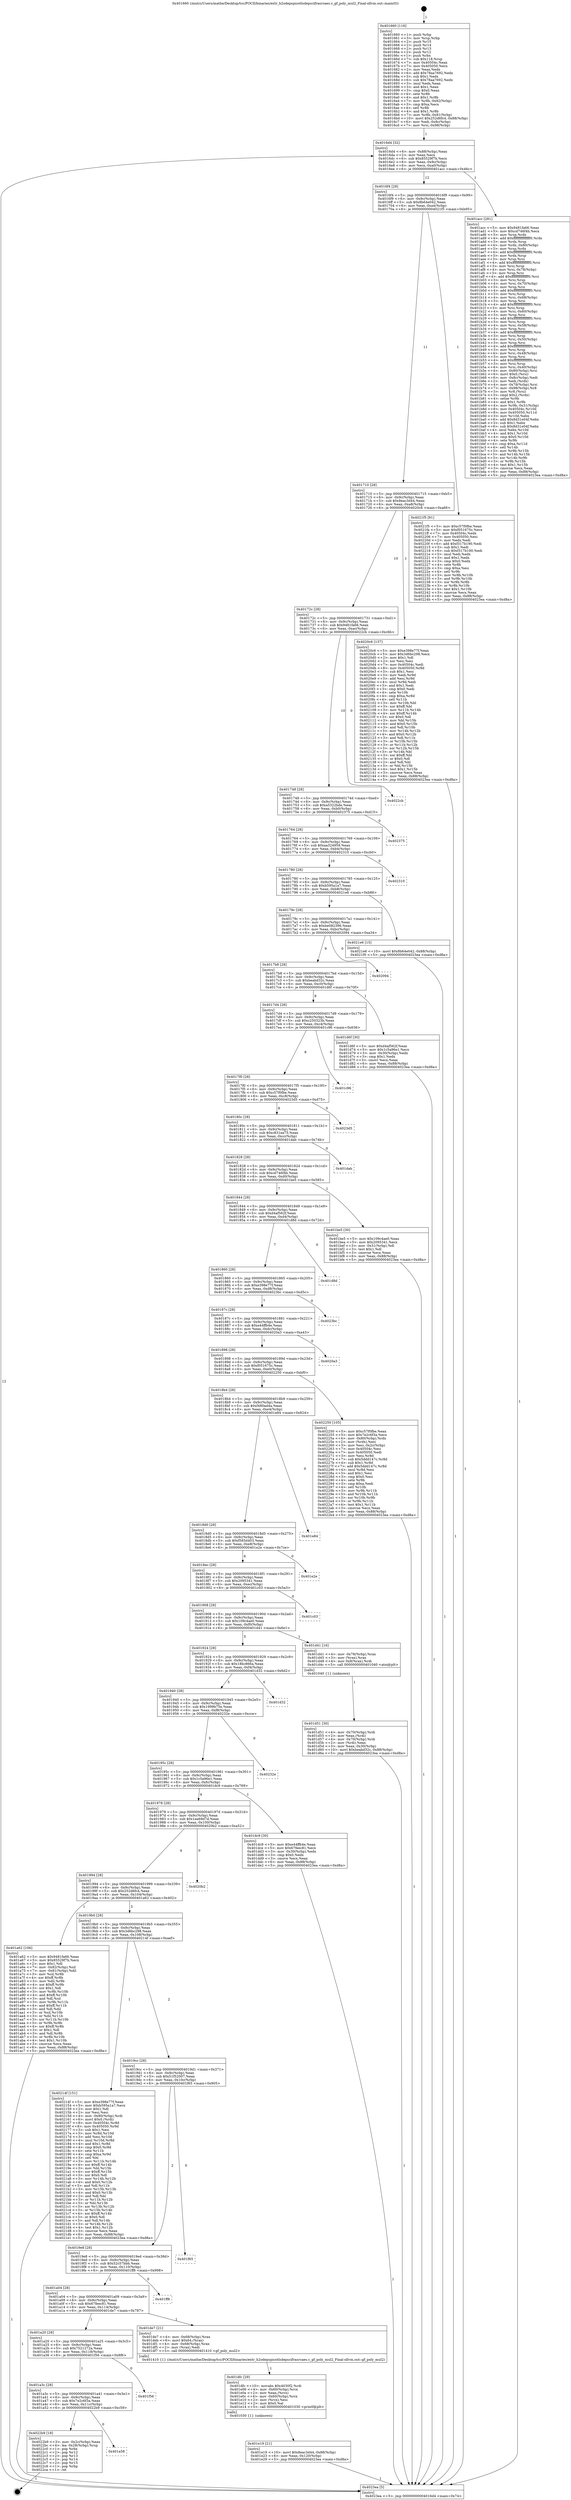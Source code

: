 digraph "0x401660" {
  label = "0x401660 (/mnt/c/Users/mathe/Desktop/tcc/POCII/binaries/extr_h2odepspicotlsdepscifrasrcaes.c_gf_poly_mul2_Final-ollvm.out::main(0))"
  labelloc = "t"
  node[shape=record]

  Entry [label="",width=0.3,height=0.3,shape=circle,fillcolor=black,style=filled]
  "0x4016d4" [label="{
     0x4016d4 [32]\l
     | [instrs]\l
     &nbsp;&nbsp;0x4016d4 \<+6\>: mov -0x88(%rbp),%eax\l
     &nbsp;&nbsp;0x4016da \<+2\>: mov %eax,%ecx\l
     &nbsp;&nbsp;0x4016dc \<+6\>: sub $0x85529f7b,%ecx\l
     &nbsp;&nbsp;0x4016e2 \<+6\>: mov %eax,-0x9c(%rbp)\l
     &nbsp;&nbsp;0x4016e8 \<+6\>: mov %ecx,-0xa0(%rbp)\l
     &nbsp;&nbsp;0x4016ee \<+6\>: je 0000000000401acc \<main+0x46c\>\l
  }"]
  "0x401acc" [label="{
     0x401acc [281]\l
     | [instrs]\l
     &nbsp;&nbsp;0x401acc \<+5\>: mov $0x9481fa66,%eax\l
     &nbsp;&nbsp;0x401ad1 \<+5\>: mov $0xcd746f4b,%ecx\l
     &nbsp;&nbsp;0x401ad6 \<+3\>: mov %rsp,%rdx\l
     &nbsp;&nbsp;0x401ad9 \<+4\>: add $0xfffffffffffffff0,%rdx\l
     &nbsp;&nbsp;0x401add \<+3\>: mov %rdx,%rsp\l
     &nbsp;&nbsp;0x401ae0 \<+4\>: mov %rdx,-0x80(%rbp)\l
     &nbsp;&nbsp;0x401ae4 \<+3\>: mov %rsp,%rdx\l
     &nbsp;&nbsp;0x401ae7 \<+4\>: add $0xfffffffffffffff0,%rdx\l
     &nbsp;&nbsp;0x401aeb \<+3\>: mov %rdx,%rsp\l
     &nbsp;&nbsp;0x401aee \<+3\>: mov %rsp,%rsi\l
     &nbsp;&nbsp;0x401af1 \<+4\>: add $0xfffffffffffffff0,%rsi\l
     &nbsp;&nbsp;0x401af5 \<+3\>: mov %rsi,%rsp\l
     &nbsp;&nbsp;0x401af8 \<+4\>: mov %rsi,-0x78(%rbp)\l
     &nbsp;&nbsp;0x401afc \<+3\>: mov %rsp,%rsi\l
     &nbsp;&nbsp;0x401aff \<+4\>: add $0xfffffffffffffff0,%rsi\l
     &nbsp;&nbsp;0x401b03 \<+3\>: mov %rsi,%rsp\l
     &nbsp;&nbsp;0x401b06 \<+4\>: mov %rsi,-0x70(%rbp)\l
     &nbsp;&nbsp;0x401b0a \<+3\>: mov %rsp,%rsi\l
     &nbsp;&nbsp;0x401b0d \<+4\>: add $0xfffffffffffffff0,%rsi\l
     &nbsp;&nbsp;0x401b11 \<+3\>: mov %rsi,%rsp\l
     &nbsp;&nbsp;0x401b14 \<+4\>: mov %rsi,-0x68(%rbp)\l
     &nbsp;&nbsp;0x401b18 \<+3\>: mov %rsp,%rsi\l
     &nbsp;&nbsp;0x401b1b \<+4\>: add $0xfffffffffffffff0,%rsi\l
     &nbsp;&nbsp;0x401b1f \<+3\>: mov %rsi,%rsp\l
     &nbsp;&nbsp;0x401b22 \<+4\>: mov %rsi,-0x60(%rbp)\l
     &nbsp;&nbsp;0x401b26 \<+3\>: mov %rsp,%rsi\l
     &nbsp;&nbsp;0x401b29 \<+4\>: add $0xfffffffffffffff0,%rsi\l
     &nbsp;&nbsp;0x401b2d \<+3\>: mov %rsi,%rsp\l
     &nbsp;&nbsp;0x401b30 \<+4\>: mov %rsi,-0x58(%rbp)\l
     &nbsp;&nbsp;0x401b34 \<+3\>: mov %rsp,%rsi\l
     &nbsp;&nbsp;0x401b37 \<+4\>: add $0xfffffffffffffff0,%rsi\l
     &nbsp;&nbsp;0x401b3b \<+3\>: mov %rsi,%rsp\l
     &nbsp;&nbsp;0x401b3e \<+4\>: mov %rsi,-0x50(%rbp)\l
     &nbsp;&nbsp;0x401b42 \<+3\>: mov %rsp,%rsi\l
     &nbsp;&nbsp;0x401b45 \<+4\>: add $0xfffffffffffffff0,%rsi\l
     &nbsp;&nbsp;0x401b49 \<+3\>: mov %rsi,%rsp\l
     &nbsp;&nbsp;0x401b4c \<+4\>: mov %rsi,-0x48(%rbp)\l
     &nbsp;&nbsp;0x401b50 \<+3\>: mov %rsp,%rsi\l
     &nbsp;&nbsp;0x401b53 \<+4\>: add $0xfffffffffffffff0,%rsi\l
     &nbsp;&nbsp;0x401b57 \<+3\>: mov %rsi,%rsp\l
     &nbsp;&nbsp;0x401b5a \<+4\>: mov %rsi,-0x40(%rbp)\l
     &nbsp;&nbsp;0x401b5e \<+4\>: mov -0x80(%rbp),%rsi\l
     &nbsp;&nbsp;0x401b62 \<+6\>: movl $0x0,(%rsi)\l
     &nbsp;&nbsp;0x401b68 \<+6\>: mov -0x8c(%rbp),%edi\l
     &nbsp;&nbsp;0x401b6e \<+2\>: mov %edi,(%rdx)\l
     &nbsp;&nbsp;0x401b70 \<+4\>: mov -0x78(%rbp),%rsi\l
     &nbsp;&nbsp;0x401b74 \<+7\>: mov -0x98(%rbp),%r8\l
     &nbsp;&nbsp;0x401b7b \<+3\>: mov %r8,(%rsi)\l
     &nbsp;&nbsp;0x401b7e \<+3\>: cmpl $0x2,(%rdx)\l
     &nbsp;&nbsp;0x401b81 \<+4\>: setne %r9b\l
     &nbsp;&nbsp;0x401b85 \<+4\>: and $0x1,%r9b\l
     &nbsp;&nbsp;0x401b89 \<+4\>: mov %r9b,-0x31(%rbp)\l
     &nbsp;&nbsp;0x401b8d \<+8\>: mov 0x40504c,%r10d\l
     &nbsp;&nbsp;0x401b95 \<+8\>: mov 0x405050,%r11d\l
     &nbsp;&nbsp;0x401b9d \<+3\>: mov %r10d,%ebx\l
     &nbsp;&nbsp;0x401ba0 \<+6\>: add $0x8d31e04f,%ebx\l
     &nbsp;&nbsp;0x401ba6 \<+3\>: sub $0x1,%ebx\l
     &nbsp;&nbsp;0x401ba9 \<+6\>: sub $0x8d31e04f,%ebx\l
     &nbsp;&nbsp;0x401baf \<+4\>: imul %ebx,%r10d\l
     &nbsp;&nbsp;0x401bb3 \<+4\>: and $0x1,%r10d\l
     &nbsp;&nbsp;0x401bb7 \<+4\>: cmp $0x0,%r10d\l
     &nbsp;&nbsp;0x401bbb \<+4\>: sete %r9b\l
     &nbsp;&nbsp;0x401bbf \<+4\>: cmp $0xa,%r11d\l
     &nbsp;&nbsp;0x401bc3 \<+4\>: setl %r14b\l
     &nbsp;&nbsp;0x401bc7 \<+3\>: mov %r9b,%r15b\l
     &nbsp;&nbsp;0x401bca \<+3\>: and %r14b,%r15b\l
     &nbsp;&nbsp;0x401bcd \<+3\>: xor %r14b,%r9b\l
     &nbsp;&nbsp;0x401bd0 \<+3\>: or %r9b,%r15b\l
     &nbsp;&nbsp;0x401bd3 \<+4\>: test $0x1,%r15b\l
     &nbsp;&nbsp;0x401bd7 \<+3\>: cmovne %ecx,%eax\l
     &nbsp;&nbsp;0x401bda \<+6\>: mov %eax,-0x88(%rbp)\l
     &nbsp;&nbsp;0x401be0 \<+5\>: jmp 00000000004023ea \<main+0xd8a\>\l
  }"]
  "0x4016f4" [label="{
     0x4016f4 [28]\l
     | [instrs]\l
     &nbsp;&nbsp;0x4016f4 \<+5\>: jmp 00000000004016f9 \<main+0x99\>\l
     &nbsp;&nbsp;0x4016f9 \<+6\>: mov -0x9c(%rbp),%eax\l
     &nbsp;&nbsp;0x4016ff \<+5\>: sub $0x8b64e042,%eax\l
     &nbsp;&nbsp;0x401704 \<+6\>: mov %eax,-0xa4(%rbp)\l
     &nbsp;&nbsp;0x40170a \<+6\>: je 00000000004021f5 \<main+0xb95\>\l
  }"]
  Exit [label="",width=0.3,height=0.3,shape=circle,fillcolor=black,style=filled,peripheries=2]
  "0x4021f5" [label="{
     0x4021f5 [91]\l
     | [instrs]\l
     &nbsp;&nbsp;0x4021f5 \<+5\>: mov $0xc57f0fbe,%eax\l
     &nbsp;&nbsp;0x4021fa \<+5\>: mov $0xf051675c,%ecx\l
     &nbsp;&nbsp;0x4021ff \<+7\>: mov 0x40504c,%edx\l
     &nbsp;&nbsp;0x402206 \<+7\>: mov 0x405050,%esi\l
     &nbsp;&nbsp;0x40220d \<+2\>: mov %edx,%edi\l
     &nbsp;&nbsp;0x40220f \<+6\>: add $0xf317b190,%edi\l
     &nbsp;&nbsp;0x402215 \<+3\>: sub $0x1,%edi\l
     &nbsp;&nbsp;0x402218 \<+6\>: sub $0xf317b190,%edi\l
     &nbsp;&nbsp;0x40221e \<+3\>: imul %edi,%edx\l
     &nbsp;&nbsp;0x402221 \<+3\>: and $0x1,%edx\l
     &nbsp;&nbsp;0x402224 \<+3\>: cmp $0x0,%edx\l
     &nbsp;&nbsp;0x402227 \<+4\>: sete %r8b\l
     &nbsp;&nbsp;0x40222b \<+3\>: cmp $0xa,%esi\l
     &nbsp;&nbsp;0x40222e \<+4\>: setl %r9b\l
     &nbsp;&nbsp;0x402232 \<+3\>: mov %r8b,%r10b\l
     &nbsp;&nbsp;0x402235 \<+3\>: and %r9b,%r10b\l
     &nbsp;&nbsp;0x402238 \<+3\>: xor %r9b,%r8b\l
     &nbsp;&nbsp;0x40223b \<+3\>: or %r8b,%r10b\l
     &nbsp;&nbsp;0x40223e \<+4\>: test $0x1,%r10b\l
     &nbsp;&nbsp;0x402242 \<+3\>: cmovne %ecx,%eax\l
     &nbsp;&nbsp;0x402245 \<+6\>: mov %eax,-0x88(%rbp)\l
     &nbsp;&nbsp;0x40224b \<+5\>: jmp 00000000004023ea \<main+0xd8a\>\l
  }"]
  "0x401710" [label="{
     0x401710 [28]\l
     | [instrs]\l
     &nbsp;&nbsp;0x401710 \<+5\>: jmp 0000000000401715 \<main+0xb5\>\l
     &nbsp;&nbsp;0x401715 \<+6\>: mov -0x9c(%rbp),%eax\l
     &nbsp;&nbsp;0x40171b \<+5\>: sub $0x8eac3d44,%eax\l
     &nbsp;&nbsp;0x401720 \<+6\>: mov %eax,-0xa8(%rbp)\l
     &nbsp;&nbsp;0x401726 \<+6\>: je 00000000004020c6 \<main+0xa66\>\l
  }"]
  "0x401a58" [label="{
     0x401a58\l
  }", style=dashed]
  "0x4020c6" [label="{
     0x4020c6 [137]\l
     | [instrs]\l
     &nbsp;&nbsp;0x4020c6 \<+5\>: mov $0xe398e77f,%eax\l
     &nbsp;&nbsp;0x4020cb \<+5\>: mov $0x3d6bc298,%ecx\l
     &nbsp;&nbsp;0x4020d0 \<+2\>: mov $0x1,%dl\l
     &nbsp;&nbsp;0x4020d2 \<+2\>: xor %esi,%esi\l
     &nbsp;&nbsp;0x4020d4 \<+7\>: mov 0x40504c,%edi\l
     &nbsp;&nbsp;0x4020db \<+8\>: mov 0x405050,%r8d\l
     &nbsp;&nbsp;0x4020e3 \<+3\>: sub $0x1,%esi\l
     &nbsp;&nbsp;0x4020e6 \<+3\>: mov %edi,%r9d\l
     &nbsp;&nbsp;0x4020e9 \<+3\>: add %esi,%r9d\l
     &nbsp;&nbsp;0x4020ec \<+4\>: imul %r9d,%edi\l
     &nbsp;&nbsp;0x4020f0 \<+3\>: and $0x1,%edi\l
     &nbsp;&nbsp;0x4020f3 \<+3\>: cmp $0x0,%edi\l
     &nbsp;&nbsp;0x4020f6 \<+4\>: sete %r10b\l
     &nbsp;&nbsp;0x4020fa \<+4\>: cmp $0xa,%r8d\l
     &nbsp;&nbsp;0x4020fe \<+4\>: setl %r11b\l
     &nbsp;&nbsp;0x402102 \<+3\>: mov %r10b,%bl\l
     &nbsp;&nbsp;0x402105 \<+3\>: xor $0xff,%bl\l
     &nbsp;&nbsp;0x402108 \<+3\>: mov %r11b,%r14b\l
     &nbsp;&nbsp;0x40210b \<+4\>: xor $0xff,%r14b\l
     &nbsp;&nbsp;0x40210f \<+3\>: xor $0x0,%dl\l
     &nbsp;&nbsp;0x402112 \<+3\>: mov %bl,%r15b\l
     &nbsp;&nbsp;0x402115 \<+4\>: and $0x0,%r15b\l
     &nbsp;&nbsp;0x402119 \<+3\>: and %dl,%r10b\l
     &nbsp;&nbsp;0x40211c \<+3\>: mov %r14b,%r12b\l
     &nbsp;&nbsp;0x40211f \<+4\>: and $0x0,%r12b\l
     &nbsp;&nbsp;0x402123 \<+3\>: and %dl,%r11b\l
     &nbsp;&nbsp;0x402126 \<+3\>: or %r10b,%r15b\l
     &nbsp;&nbsp;0x402129 \<+3\>: or %r11b,%r12b\l
     &nbsp;&nbsp;0x40212c \<+3\>: xor %r12b,%r15b\l
     &nbsp;&nbsp;0x40212f \<+3\>: or %r14b,%bl\l
     &nbsp;&nbsp;0x402132 \<+3\>: xor $0xff,%bl\l
     &nbsp;&nbsp;0x402135 \<+3\>: or $0x0,%dl\l
     &nbsp;&nbsp;0x402138 \<+2\>: and %dl,%bl\l
     &nbsp;&nbsp;0x40213a \<+3\>: or %bl,%r15b\l
     &nbsp;&nbsp;0x40213d \<+4\>: test $0x1,%r15b\l
     &nbsp;&nbsp;0x402141 \<+3\>: cmovne %ecx,%eax\l
     &nbsp;&nbsp;0x402144 \<+6\>: mov %eax,-0x88(%rbp)\l
     &nbsp;&nbsp;0x40214a \<+5\>: jmp 00000000004023ea \<main+0xd8a\>\l
  }"]
  "0x40172c" [label="{
     0x40172c [28]\l
     | [instrs]\l
     &nbsp;&nbsp;0x40172c \<+5\>: jmp 0000000000401731 \<main+0xd1\>\l
     &nbsp;&nbsp;0x401731 \<+6\>: mov -0x9c(%rbp),%eax\l
     &nbsp;&nbsp;0x401737 \<+5\>: sub $0x9481fa66,%eax\l
     &nbsp;&nbsp;0x40173c \<+6\>: mov %eax,-0xac(%rbp)\l
     &nbsp;&nbsp;0x401742 \<+6\>: je 00000000004022cb \<main+0xc6b\>\l
  }"]
  "0x4022b9" [label="{
     0x4022b9 [18]\l
     | [instrs]\l
     &nbsp;&nbsp;0x4022b9 \<+3\>: mov -0x2c(%rbp),%eax\l
     &nbsp;&nbsp;0x4022bc \<+4\>: lea -0x28(%rbp),%rsp\l
     &nbsp;&nbsp;0x4022c0 \<+1\>: pop %rbx\l
     &nbsp;&nbsp;0x4022c1 \<+2\>: pop %r12\l
     &nbsp;&nbsp;0x4022c3 \<+2\>: pop %r13\l
     &nbsp;&nbsp;0x4022c5 \<+2\>: pop %r14\l
     &nbsp;&nbsp;0x4022c7 \<+2\>: pop %r15\l
     &nbsp;&nbsp;0x4022c9 \<+1\>: pop %rbp\l
     &nbsp;&nbsp;0x4022ca \<+1\>: ret\l
  }"]
  "0x4022cb" [label="{
     0x4022cb\l
  }", style=dashed]
  "0x401748" [label="{
     0x401748 [28]\l
     | [instrs]\l
     &nbsp;&nbsp;0x401748 \<+5\>: jmp 000000000040174d \<main+0xed\>\l
     &nbsp;&nbsp;0x40174d \<+6\>: mov -0x9c(%rbp),%eax\l
     &nbsp;&nbsp;0x401753 \<+5\>: sub $0xa5322bde,%eax\l
     &nbsp;&nbsp;0x401758 \<+6\>: mov %eax,-0xb0(%rbp)\l
     &nbsp;&nbsp;0x40175e \<+6\>: je 0000000000402375 \<main+0xd15\>\l
  }"]
  "0x401a3c" [label="{
     0x401a3c [28]\l
     | [instrs]\l
     &nbsp;&nbsp;0x401a3c \<+5\>: jmp 0000000000401a41 \<main+0x3e1\>\l
     &nbsp;&nbsp;0x401a41 \<+6\>: mov -0x9c(%rbp),%eax\l
     &nbsp;&nbsp;0x401a47 \<+5\>: sub $0x7e2c6f3a,%eax\l
     &nbsp;&nbsp;0x401a4c \<+6\>: mov %eax,-0x11c(%rbp)\l
     &nbsp;&nbsp;0x401a52 \<+6\>: je 00000000004022b9 \<main+0xc59\>\l
  }"]
  "0x402375" [label="{
     0x402375\l
  }", style=dashed]
  "0x401764" [label="{
     0x401764 [28]\l
     | [instrs]\l
     &nbsp;&nbsp;0x401764 \<+5\>: jmp 0000000000401769 \<main+0x109\>\l
     &nbsp;&nbsp;0x401769 \<+6\>: mov -0x9c(%rbp),%eax\l
     &nbsp;&nbsp;0x40176f \<+5\>: sub $0xaa324959,%eax\l
     &nbsp;&nbsp;0x401774 \<+6\>: mov %eax,-0xb4(%rbp)\l
     &nbsp;&nbsp;0x40177a \<+6\>: je 0000000000402310 \<main+0xcb0\>\l
  }"]
  "0x401f56" [label="{
     0x401f56\l
  }", style=dashed]
  "0x402310" [label="{
     0x402310\l
  }", style=dashed]
  "0x401780" [label="{
     0x401780 [28]\l
     | [instrs]\l
     &nbsp;&nbsp;0x401780 \<+5\>: jmp 0000000000401785 \<main+0x125\>\l
     &nbsp;&nbsp;0x401785 \<+6\>: mov -0x9c(%rbp),%eax\l
     &nbsp;&nbsp;0x40178b \<+5\>: sub $0xb595a1a7,%eax\l
     &nbsp;&nbsp;0x401790 \<+6\>: mov %eax,-0xb8(%rbp)\l
     &nbsp;&nbsp;0x401796 \<+6\>: je 00000000004021e6 \<main+0xb86\>\l
  }"]
  "0x401e19" [label="{
     0x401e19 [21]\l
     | [instrs]\l
     &nbsp;&nbsp;0x401e19 \<+10\>: movl $0x8eac3d44,-0x88(%rbp)\l
     &nbsp;&nbsp;0x401e23 \<+6\>: mov %eax,-0x120(%rbp)\l
     &nbsp;&nbsp;0x401e29 \<+5\>: jmp 00000000004023ea \<main+0xd8a\>\l
  }"]
  "0x4021e6" [label="{
     0x4021e6 [15]\l
     | [instrs]\l
     &nbsp;&nbsp;0x4021e6 \<+10\>: movl $0x8b64e042,-0x88(%rbp)\l
     &nbsp;&nbsp;0x4021f0 \<+5\>: jmp 00000000004023ea \<main+0xd8a\>\l
  }"]
  "0x40179c" [label="{
     0x40179c [28]\l
     | [instrs]\l
     &nbsp;&nbsp;0x40179c \<+5\>: jmp 00000000004017a1 \<main+0x141\>\l
     &nbsp;&nbsp;0x4017a1 \<+6\>: mov -0x9c(%rbp),%eax\l
     &nbsp;&nbsp;0x4017a7 \<+5\>: sub $0xbe082396,%eax\l
     &nbsp;&nbsp;0x4017ac \<+6\>: mov %eax,-0xbc(%rbp)\l
     &nbsp;&nbsp;0x4017b2 \<+6\>: je 0000000000402094 \<main+0xa34\>\l
  }"]
  "0x401dfc" [label="{
     0x401dfc [29]\l
     | [instrs]\l
     &nbsp;&nbsp;0x401dfc \<+10\>: movabs $0x4030f2,%rdi\l
     &nbsp;&nbsp;0x401e06 \<+4\>: mov -0x60(%rbp),%rcx\l
     &nbsp;&nbsp;0x401e0a \<+2\>: mov %eax,(%rcx)\l
     &nbsp;&nbsp;0x401e0c \<+4\>: mov -0x60(%rbp),%rcx\l
     &nbsp;&nbsp;0x401e10 \<+2\>: mov (%rcx),%esi\l
     &nbsp;&nbsp;0x401e12 \<+2\>: mov $0x0,%al\l
     &nbsp;&nbsp;0x401e14 \<+5\>: call 0000000000401030 \<printf@plt\>\l
     | [calls]\l
     &nbsp;&nbsp;0x401030 \{1\} (unknown)\l
  }"]
  "0x402094" [label="{
     0x402094\l
  }", style=dashed]
  "0x4017b8" [label="{
     0x4017b8 [28]\l
     | [instrs]\l
     &nbsp;&nbsp;0x4017b8 \<+5\>: jmp 00000000004017bd \<main+0x15d\>\l
     &nbsp;&nbsp;0x4017bd \<+6\>: mov -0x9c(%rbp),%eax\l
     &nbsp;&nbsp;0x4017c3 \<+5\>: sub $0xbeabd32c,%eax\l
     &nbsp;&nbsp;0x4017c8 \<+6\>: mov %eax,-0xc0(%rbp)\l
     &nbsp;&nbsp;0x4017ce \<+6\>: je 0000000000401d6f \<main+0x70f\>\l
  }"]
  "0x401a20" [label="{
     0x401a20 [28]\l
     | [instrs]\l
     &nbsp;&nbsp;0x401a20 \<+5\>: jmp 0000000000401a25 \<main+0x3c5\>\l
     &nbsp;&nbsp;0x401a25 \<+6\>: mov -0x9c(%rbp),%eax\l
     &nbsp;&nbsp;0x401a2b \<+5\>: sub $0x7521272a,%eax\l
     &nbsp;&nbsp;0x401a30 \<+6\>: mov %eax,-0x118(%rbp)\l
     &nbsp;&nbsp;0x401a36 \<+6\>: je 0000000000401f56 \<main+0x8f6\>\l
  }"]
  "0x401d6f" [label="{
     0x401d6f [30]\l
     | [instrs]\l
     &nbsp;&nbsp;0x401d6f \<+5\>: mov $0xd4af562f,%eax\l
     &nbsp;&nbsp;0x401d74 \<+5\>: mov $0x1c5a96e1,%ecx\l
     &nbsp;&nbsp;0x401d79 \<+3\>: mov -0x30(%rbp),%edx\l
     &nbsp;&nbsp;0x401d7c \<+3\>: cmp $0x1,%edx\l
     &nbsp;&nbsp;0x401d7f \<+3\>: cmovl %ecx,%eax\l
     &nbsp;&nbsp;0x401d82 \<+6\>: mov %eax,-0x88(%rbp)\l
     &nbsp;&nbsp;0x401d88 \<+5\>: jmp 00000000004023ea \<main+0xd8a\>\l
  }"]
  "0x4017d4" [label="{
     0x4017d4 [28]\l
     | [instrs]\l
     &nbsp;&nbsp;0x4017d4 \<+5\>: jmp 00000000004017d9 \<main+0x179\>\l
     &nbsp;&nbsp;0x4017d9 \<+6\>: mov -0x9c(%rbp),%eax\l
     &nbsp;&nbsp;0x4017df \<+5\>: sub $0xc250323b,%eax\l
     &nbsp;&nbsp;0x4017e4 \<+6\>: mov %eax,-0xc4(%rbp)\l
     &nbsp;&nbsp;0x4017ea \<+6\>: je 0000000000401c96 \<main+0x636\>\l
  }"]
  "0x401de7" [label="{
     0x401de7 [21]\l
     | [instrs]\l
     &nbsp;&nbsp;0x401de7 \<+4\>: mov -0x68(%rbp),%rax\l
     &nbsp;&nbsp;0x401deb \<+6\>: movl $0x64,(%rax)\l
     &nbsp;&nbsp;0x401df1 \<+4\>: mov -0x68(%rbp),%rax\l
     &nbsp;&nbsp;0x401df5 \<+2\>: mov (%rax),%edi\l
     &nbsp;&nbsp;0x401df7 \<+5\>: call 0000000000401410 \<gf_poly_mul2\>\l
     | [calls]\l
     &nbsp;&nbsp;0x401410 \{1\} (/mnt/c/Users/mathe/Desktop/tcc/POCII/binaries/extr_h2odepspicotlsdepscifrasrcaes.c_gf_poly_mul2_Final-ollvm.out::gf_poly_mul2)\l
  }"]
  "0x401c96" [label="{
     0x401c96\l
  }", style=dashed]
  "0x4017f0" [label="{
     0x4017f0 [28]\l
     | [instrs]\l
     &nbsp;&nbsp;0x4017f0 \<+5\>: jmp 00000000004017f5 \<main+0x195\>\l
     &nbsp;&nbsp;0x4017f5 \<+6\>: mov -0x9c(%rbp),%eax\l
     &nbsp;&nbsp;0x4017fb \<+5\>: sub $0xc57f0fbe,%eax\l
     &nbsp;&nbsp;0x401800 \<+6\>: mov %eax,-0xc8(%rbp)\l
     &nbsp;&nbsp;0x401806 \<+6\>: je 00000000004023d5 \<main+0xd75\>\l
  }"]
  "0x401a04" [label="{
     0x401a04 [28]\l
     | [instrs]\l
     &nbsp;&nbsp;0x401a04 \<+5\>: jmp 0000000000401a09 \<main+0x3a9\>\l
     &nbsp;&nbsp;0x401a09 \<+6\>: mov -0x9c(%rbp),%eax\l
     &nbsp;&nbsp;0x401a0f \<+5\>: sub $0x67feec81,%eax\l
     &nbsp;&nbsp;0x401a14 \<+6\>: mov %eax,-0x114(%rbp)\l
     &nbsp;&nbsp;0x401a1a \<+6\>: je 0000000000401de7 \<main+0x787\>\l
  }"]
  "0x4023d5" [label="{
     0x4023d5\l
  }", style=dashed]
  "0x40180c" [label="{
     0x40180c [28]\l
     | [instrs]\l
     &nbsp;&nbsp;0x40180c \<+5\>: jmp 0000000000401811 \<main+0x1b1\>\l
     &nbsp;&nbsp;0x401811 \<+6\>: mov -0x9c(%rbp),%eax\l
     &nbsp;&nbsp;0x401817 \<+5\>: sub $0xc831ea75,%eax\l
     &nbsp;&nbsp;0x40181c \<+6\>: mov %eax,-0xcc(%rbp)\l
     &nbsp;&nbsp;0x401822 \<+6\>: je 0000000000401dab \<main+0x74b\>\l
  }"]
  "0x401ff8" [label="{
     0x401ff8\l
  }", style=dashed]
  "0x401dab" [label="{
     0x401dab\l
  }", style=dashed]
  "0x401828" [label="{
     0x401828 [28]\l
     | [instrs]\l
     &nbsp;&nbsp;0x401828 \<+5\>: jmp 000000000040182d \<main+0x1cd\>\l
     &nbsp;&nbsp;0x40182d \<+6\>: mov -0x9c(%rbp),%eax\l
     &nbsp;&nbsp;0x401833 \<+5\>: sub $0xcd746f4b,%eax\l
     &nbsp;&nbsp;0x401838 \<+6\>: mov %eax,-0xd0(%rbp)\l
     &nbsp;&nbsp;0x40183e \<+6\>: je 0000000000401be5 \<main+0x585\>\l
  }"]
  "0x4019e8" [label="{
     0x4019e8 [28]\l
     | [instrs]\l
     &nbsp;&nbsp;0x4019e8 \<+5\>: jmp 00000000004019ed \<main+0x38d\>\l
     &nbsp;&nbsp;0x4019ed \<+6\>: mov -0x9c(%rbp),%eax\l
     &nbsp;&nbsp;0x4019f3 \<+5\>: sub $0x52c57bbb,%eax\l
     &nbsp;&nbsp;0x4019f8 \<+6\>: mov %eax,-0x110(%rbp)\l
     &nbsp;&nbsp;0x4019fe \<+6\>: je 0000000000401ff8 \<main+0x998\>\l
  }"]
  "0x401be5" [label="{
     0x401be5 [30]\l
     | [instrs]\l
     &nbsp;&nbsp;0x401be5 \<+5\>: mov $0x109c4ae0,%eax\l
     &nbsp;&nbsp;0x401bea \<+5\>: mov $0x2095341,%ecx\l
     &nbsp;&nbsp;0x401bef \<+3\>: mov -0x31(%rbp),%dl\l
     &nbsp;&nbsp;0x401bf2 \<+3\>: test $0x1,%dl\l
     &nbsp;&nbsp;0x401bf5 \<+3\>: cmovne %ecx,%eax\l
     &nbsp;&nbsp;0x401bf8 \<+6\>: mov %eax,-0x88(%rbp)\l
     &nbsp;&nbsp;0x401bfe \<+5\>: jmp 00000000004023ea \<main+0xd8a\>\l
  }"]
  "0x401844" [label="{
     0x401844 [28]\l
     | [instrs]\l
     &nbsp;&nbsp;0x401844 \<+5\>: jmp 0000000000401849 \<main+0x1e9\>\l
     &nbsp;&nbsp;0x401849 \<+6\>: mov -0x9c(%rbp),%eax\l
     &nbsp;&nbsp;0x40184f \<+5\>: sub $0xd4af562f,%eax\l
     &nbsp;&nbsp;0x401854 \<+6\>: mov %eax,-0xd4(%rbp)\l
     &nbsp;&nbsp;0x40185a \<+6\>: je 0000000000401d8d \<main+0x72d\>\l
  }"]
  "0x401f65" [label="{
     0x401f65\l
  }", style=dashed]
  "0x401d8d" [label="{
     0x401d8d\l
  }", style=dashed]
  "0x401860" [label="{
     0x401860 [28]\l
     | [instrs]\l
     &nbsp;&nbsp;0x401860 \<+5\>: jmp 0000000000401865 \<main+0x205\>\l
     &nbsp;&nbsp;0x401865 \<+6\>: mov -0x9c(%rbp),%eax\l
     &nbsp;&nbsp;0x40186b \<+5\>: sub $0xe398e77f,%eax\l
     &nbsp;&nbsp;0x401870 \<+6\>: mov %eax,-0xd8(%rbp)\l
     &nbsp;&nbsp;0x401876 \<+6\>: je 00000000004023bc \<main+0xd5c\>\l
  }"]
  "0x4019cc" [label="{
     0x4019cc [28]\l
     | [instrs]\l
     &nbsp;&nbsp;0x4019cc \<+5\>: jmp 00000000004019d1 \<main+0x371\>\l
     &nbsp;&nbsp;0x4019d1 \<+6\>: mov -0x9c(%rbp),%eax\l
     &nbsp;&nbsp;0x4019d7 \<+5\>: sub $0x51f52007,%eax\l
     &nbsp;&nbsp;0x4019dc \<+6\>: mov %eax,-0x10c(%rbp)\l
     &nbsp;&nbsp;0x4019e2 \<+6\>: je 0000000000401f65 \<main+0x905\>\l
  }"]
  "0x4023bc" [label="{
     0x4023bc\l
  }", style=dashed]
  "0x40187c" [label="{
     0x40187c [28]\l
     | [instrs]\l
     &nbsp;&nbsp;0x40187c \<+5\>: jmp 0000000000401881 \<main+0x221\>\l
     &nbsp;&nbsp;0x401881 \<+6\>: mov -0x9c(%rbp),%eax\l
     &nbsp;&nbsp;0x401887 \<+5\>: sub $0xe44ffb4e,%eax\l
     &nbsp;&nbsp;0x40188c \<+6\>: mov %eax,-0xdc(%rbp)\l
     &nbsp;&nbsp;0x401892 \<+6\>: je 00000000004020a3 \<main+0xa43\>\l
  }"]
  "0x40214f" [label="{
     0x40214f [151]\l
     | [instrs]\l
     &nbsp;&nbsp;0x40214f \<+5\>: mov $0xe398e77f,%eax\l
     &nbsp;&nbsp;0x402154 \<+5\>: mov $0xb595a1a7,%ecx\l
     &nbsp;&nbsp;0x402159 \<+2\>: mov $0x1,%dl\l
     &nbsp;&nbsp;0x40215b \<+2\>: xor %esi,%esi\l
     &nbsp;&nbsp;0x40215d \<+4\>: mov -0x80(%rbp),%rdi\l
     &nbsp;&nbsp;0x402161 \<+6\>: movl $0x0,(%rdi)\l
     &nbsp;&nbsp;0x402167 \<+8\>: mov 0x40504c,%r8d\l
     &nbsp;&nbsp;0x40216f \<+8\>: mov 0x405050,%r9d\l
     &nbsp;&nbsp;0x402177 \<+3\>: sub $0x1,%esi\l
     &nbsp;&nbsp;0x40217a \<+3\>: mov %r8d,%r10d\l
     &nbsp;&nbsp;0x40217d \<+3\>: add %esi,%r10d\l
     &nbsp;&nbsp;0x402180 \<+4\>: imul %r10d,%r8d\l
     &nbsp;&nbsp;0x402184 \<+4\>: and $0x1,%r8d\l
     &nbsp;&nbsp;0x402188 \<+4\>: cmp $0x0,%r8d\l
     &nbsp;&nbsp;0x40218c \<+4\>: sete %r11b\l
     &nbsp;&nbsp;0x402190 \<+4\>: cmp $0xa,%r9d\l
     &nbsp;&nbsp;0x402194 \<+3\>: setl %bl\l
     &nbsp;&nbsp;0x402197 \<+3\>: mov %r11b,%r14b\l
     &nbsp;&nbsp;0x40219a \<+4\>: xor $0xff,%r14b\l
     &nbsp;&nbsp;0x40219e \<+3\>: mov %bl,%r15b\l
     &nbsp;&nbsp;0x4021a1 \<+4\>: xor $0xff,%r15b\l
     &nbsp;&nbsp;0x4021a5 \<+3\>: xor $0x0,%dl\l
     &nbsp;&nbsp;0x4021a8 \<+3\>: mov %r14b,%r12b\l
     &nbsp;&nbsp;0x4021ab \<+4\>: and $0x0,%r12b\l
     &nbsp;&nbsp;0x4021af \<+3\>: and %dl,%r11b\l
     &nbsp;&nbsp;0x4021b2 \<+3\>: mov %r15b,%r13b\l
     &nbsp;&nbsp;0x4021b5 \<+4\>: and $0x0,%r13b\l
     &nbsp;&nbsp;0x4021b9 \<+2\>: and %dl,%bl\l
     &nbsp;&nbsp;0x4021bb \<+3\>: or %r11b,%r12b\l
     &nbsp;&nbsp;0x4021be \<+3\>: or %bl,%r13b\l
     &nbsp;&nbsp;0x4021c1 \<+3\>: xor %r13b,%r12b\l
     &nbsp;&nbsp;0x4021c4 \<+3\>: or %r15b,%r14b\l
     &nbsp;&nbsp;0x4021c7 \<+4\>: xor $0xff,%r14b\l
     &nbsp;&nbsp;0x4021cb \<+3\>: or $0x0,%dl\l
     &nbsp;&nbsp;0x4021ce \<+3\>: and %dl,%r14b\l
     &nbsp;&nbsp;0x4021d1 \<+3\>: or %r14b,%r12b\l
     &nbsp;&nbsp;0x4021d4 \<+4\>: test $0x1,%r12b\l
     &nbsp;&nbsp;0x4021d8 \<+3\>: cmovne %ecx,%eax\l
     &nbsp;&nbsp;0x4021db \<+6\>: mov %eax,-0x88(%rbp)\l
     &nbsp;&nbsp;0x4021e1 \<+5\>: jmp 00000000004023ea \<main+0xd8a\>\l
  }"]
  "0x4020a3" [label="{
     0x4020a3\l
  }", style=dashed]
  "0x401898" [label="{
     0x401898 [28]\l
     | [instrs]\l
     &nbsp;&nbsp;0x401898 \<+5\>: jmp 000000000040189d \<main+0x23d\>\l
     &nbsp;&nbsp;0x40189d \<+6\>: mov -0x9c(%rbp),%eax\l
     &nbsp;&nbsp;0x4018a3 \<+5\>: sub $0xf051675c,%eax\l
     &nbsp;&nbsp;0x4018a8 \<+6\>: mov %eax,-0xe0(%rbp)\l
     &nbsp;&nbsp;0x4018ae \<+6\>: je 0000000000402250 \<main+0xbf0\>\l
  }"]
  "0x401d51" [label="{
     0x401d51 [30]\l
     | [instrs]\l
     &nbsp;&nbsp;0x401d51 \<+4\>: mov -0x70(%rbp),%rdi\l
     &nbsp;&nbsp;0x401d55 \<+2\>: mov %eax,(%rdi)\l
     &nbsp;&nbsp;0x401d57 \<+4\>: mov -0x70(%rbp),%rdi\l
     &nbsp;&nbsp;0x401d5b \<+2\>: mov (%rdi),%eax\l
     &nbsp;&nbsp;0x401d5d \<+3\>: mov %eax,-0x30(%rbp)\l
     &nbsp;&nbsp;0x401d60 \<+10\>: movl $0xbeabd32c,-0x88(%rbp)\l
     &nbsp;&nbsp;0x401d6a \<+5\>: jmp 00000000004023ea \<main+0xd8a\>\l
  }"]
  "0x402250" [label="{
     0x402250 [105]\l
     | [instrs]\l
     &nbsp;&nbsp;0x402250 \<+5\>: mov $0xc57f0fbe,%eax\l
     &nbsp;&nbsp;0x402255 \<+5\>: mov $0x7e2c6f3a,%ecx\l
     &nbsp;&nbsp;0x40225a \<+4\>: mov -0x80(%rbp),%rdx\l
     &nbsp;&nbsp;0x40225e \<+2\>: mov (%rdx),%esi\l
     &nbsp;&nbsp;0x402260 \<+3\>: mov %esi,-0x2c(%rbp)\l
     &nbsp;&nbsp;0x402263 \<+7\>: mov 0x40504c,%esi\l
     &nbsp;&nbsp;0x40226a \<+7\>: mov 0x405050,%edi\l
     &nbsp;&nbsp;0x402271 \<+3\>: mov %esi,%r8d\l
     &nbsp;&nbsp;0x402274 \<+7\>: sub $0x5ddd147c,%r8d\l
     &nbsp;&nbsp;0x40227b \<+4\>: sub $0x1,%r8d\l
     &nbsp;&nbsp;0x40227f \<+7\>: add $0x5ddd147c,%r8d\l
     &nbsp;&nbsp;0x402286 \<+4\>: imul %r8d,%esi\l
     &nbsp;&nbsp;0x40228a \<+3\>: and $0x1,%esi\l
     &nbsp;&nbsp;0x40228d \<+3\>: cmp $0x0,%esi\l
     &nbsp;&nbsp;0x402290 \<+4\>: sete %r9b\l
     &nbsp;&nbsp;0x402294 \<+3\>: cmp $0xa,%edi\l
     &nbsp;&nbsp;0x402297 \<+4\>: setl %r10b\l
     &nbsp;&nbsp;0x40229b \<+3\>: mov %r9b,%r11b\l
     &nbsp;&nbsp;0x40229e \<+3\>: and %r10b,%r11b\l
     &nbsp;&nbsp;0x4022a1 \<+3\>: xor %r10b,%r9b\l
     &nbsp;&nbsp;0x4022a4 \<+3\>: or %r9b,%r11b\l
     &nbsp;&nbsp;0x4022a7 \<+4\>: test $0x1,%r11b\l
     &nbsp;&nbsp;0x4022ab \<+3\>: cmovne %ecx,%eax\l
     &nbsp;&nbsp;0x4022ae \<+6\>: mov %eax,-0x88(%rbp)\l
     &nbsp;&nbsp;0x4022b4 \<+5\>: jmp 00000000004023ea \<main+0xd8a\>\l
  }"]
  "0x4018b4" [label="{
     0x4018b4 [28]\l
     | [instrs]\l
     &nbsp;&nbsp;0x4018b4 \<+5\>: jmp 00000000004018b9 \<main+0x259\>\l
     &nbsp;&nbsp;0x4018b9 \<+6\>: mov -0x9c(%rbp),%eax\l
     &nbsp;&nbsp;0x4018bf \<+5\>: sub $0xf480ad4a,%eax\l
     &nbsp;&nbsp;0x4018c4 \<+6\>: mov %eax,-0xe4(%rbp)\l
     &nbsp;&nbsp;0x4018ca \<+6\>: je 0000000000401e84 \<main+0x824\>\l
  }"]
  "0x401660" [label="{
     0x401660 [116]\l
     | [instrs]\l
     &nbsp;&nbsp;0x401660 \<+1\>: push %rbp\l
     &nbsp;&nbsp;0x401661 \<+3\>: mov %rsp,%rbp\l
     &nbsp;&nbsp;0x401664 \<+2\>: push %r15\l
     &nbsp;&nbsp;0x401666 \<+2\>: push %r14\l
     &nbsp;&nbsp;0x401668 \<+2\>: push %r13\l
     &nbsp;&nbsp;0x40166a \<+2\>: push %r12\l
     &nbsp;&nbsp;0x40166c \<+1\>: push %rbx\l
     &nbsp;&nbsp;0x40166d \<+7\>: sub $0x118,%rsp\l
     &nbsp;&nbsp;0x401674 \<+7\>: mov 0x40504c,%eax\l
     &nbsp;&nbsp;0x40167b \<+7\>: mov 0x405050,%ecx\l
     &nbsp;&nbsp;0x401682 \<+2\>: mov %eax,%edx\l
     &nbsp;&nbsp;0x401684 \<+6\>: add $0x78aa7692,%edx\l
     &nbsp;&nbsp;0x40168a \<+3\>: sub $0x1,%edx\l
     &nbsp;&nbsp;0x40168d \<+6\>: sub $0x78aa7692,%edx\l
     &nbsp;&nbsp;0x401693 \<+3\>: imul %edx,%eax\l
     &nbsp;&nbsp;0x401696 \<+3\>: and $0x1,%eax\l
     &nbsp;&nbsp;0x401699 \<+3\>: cmp $0x0,%eax\l
     &nbsp;&nbsp;0x40169c \<+4\>: sete %r8b\l
     &nbsp;&nbsp;0x4016a0 \<+4\>: and $0x1,%r8b\l
     &nbsp;&nbsp;0x4016a4 \<+7\>: mov %r8b,-0x82(%rbp)\l
     &nbsp;&nbsp;0x4016ab \<+3\>: cmp $0xa,%ecx\l
     &nbsp;&nbsp;0x4016ae \<+4\>: setl %r8b\l
     &nbsp;&nbsp;0x4016b2 \<+4\>: and $0x1,%r8b\l
     &nbsp;&nbsp;0x4016b6 \<+7\>: mov %r8b,-0x81(%rbp)\l
     &nbsp;&nbsp;0x4016bd \<+10\>: movl $0x252d6fc4,-0x88(%rbp)\l
     &nbsp;&nbsp;0x4016c7 \<+6\>: mov %edi,-0x8c(%rbp)\l
     &nbsp;&nbsp;0x4016cd \<+7\>: mov %rsi,-0x98(%rbp)\l
  }"]
  "0x401e84" [label="{
     0x401e84\l
  }", style=dashed]
  "0x4018d0" [label="{
     0x4018d0 [28]\l
     | [instrs]\l
     &nbsp;&nbsp;0x4018d0 \<+5\>: jmp 00000000004018d5 \<main+0x275\>\l
     &nbsp;&nbsp;0x4018d5 \<+6\>: mov -0x9c(%rbp),%eax\l
     &nbsp;&nbsp;0x4018db \<+5\>: sub $0xf585d403,%eax\l
     &nbsp;&nbsp;0x4018e0 \<+6\>: mov %eax,-0xe8(%rbp)\l
     &nbsp;&nbsp;0x4018e6 \<+6\>: je 0000000000401e2e \<main+0x7ce\>\l
  }"]
  "0x4023ea" [label="{
     0x4023ea [5]\l
     | [instrs]\l
     &nbsp;&nbsp;0x4023ea \<+5\>: jmp 00000000004016d4 \<main+0x74\>\l
  }"]
  "0x401e2e" [label="{
     0x401e2e\l
  }", style=dashed]
  "0x4018ec" [label="{
     0x4018ec [28]\l
     | [instrs]\l
     &nbsp;&nbsp;0x4018ec \<+5\>: jmp 00000000004018f1 \<main+0x291\>\l
     &nbsp;&nbsp;0x4018f1 \<+6\>: mov -0x9c(%rbp),%eax\l
     &nbsp;&nbsp;0x4018f7 \<+5\>: sub $0x2095341,%eax\l
     &nbsp;&nbsp;0x4018fc \<+6\>: mov %eax,-0xec(%rbp)\l
     &nbsp;&nbsp;0x401902 \<+6\>: je 0000000000401c03 \<main+0x5a3\>\l
  }"]
  "0x4019b0" [label="{
     0x4019b0 [28]\l
     | [instrs]\l
     &nbsp;&nbsp;0x4019b0 \<+5\>: jmp 00000000004019b5 \<main+0x355\>\l
     &nbsp;&nbsp;0x4019b5 \<+6\>: mov -0x9c(%rbp),%eax\l
     &nbsp;&nbsp;0x4019bb \<+5\>: sub $0x3d6bc298,%eax\l
     &nbsp;&nbsp;0x4019c0 \<+6\>: mov %eax,-0x108(%rbp)\l
     &nbsp;&nbsp;0x4019c6 \<+6\>: je 000000000040214f \<main+0xaef\>\l
  }"]
  "0x401c03" [label="{
     0x401c03\l
  }", style=dashed]
  "0x401908" [label="{
     0x401908 [28]\l
     | [instrs]\l
     &nbsp;&nbsp;0x401908 \<+5\>: jmp 000000000040190d \<main+0x2ad\>\l
     &nbsp;&nbsp;0x40190d \<+6\>: mov -0x9c(%rbp),%eax\l
     &nbsp;&nbsp;0x401913 \<+5\>: sub $0x109c4ae0,%eax\l
     &nbsp;&nbsp;0x401918 \<+6\>: mov %eax,-0xf0(%rbp)\l
     &nbsp;&nbsp;0x40191e \<+6\>: je 0000000000401d41 \<main+0x6e1\>\l
  }"]
  "0x401a62" [label="{
     0x401a62 [106]\l
     | [instrs]\l
     &nbsp;&nbsp;0x401a62 \<+5\>: mov $0x9481fa66,%eax\l
     &nbsp;&nbsp;0x401a67 \<+5\>: mov $0x85529f7b,%ecx\l
     &nbsp;&nbsp;0x401a6c \<+2\>: mov $0x1,%dl\l
     &nbsp;&nbsp;0x401a6e \<+7\>: mov -0x82(%rbp),%sil\l
     &nbsp;&nbsp;0x401a75 \<+7\>: mov -0x81(%rbp),%dil\l
     &nbsp;&nbsp;0x401a7c \<+3\>: mov %sil,%r8b\l
     &nbsp;&nbsp;0x401a7f \<+4\>: xor $0xff,%r8b\l
     &nbsp;&nbsp;0x401a83 \<+3\>: mov %dil,%r9b\l
     &nbsp;&nbsp;0x401a86 \<+4\>: xor $0xff,%r9b\l
     &nbsp;&nbsp;0x401a8a \<+3\>: xor $0x1,%dl\l
     &nbsp;&nbsp;0x401a8d \<+3\>: mov %r8b,%r10b\l
     &nbsp;&nbsp;0x401a90 \<+4\>: and $0xff,%r10b\l
     &nbsp;&nbsp;0x401a94 \<+3\>: and %dl,%sil\l
     &nbsp;&nbsp;0x401a97 \<+3\>: mov %r9b,%r11b\l
     &nbsp;&nbsp;0x401a9a \<+4\>: and $0xff,%r11b\l
     &nbsp;&nbsp;0x401a9e \<+3\>: and %dl,%dil\l
     &nbsp;&nbsp;0x401aa1 \<+3\>: or %sil,%r10b\l
     &nbsp;&nbsp;0x401aa4 \<+3\>: or %dil,%r11b\l
     &nbsp;&nbsp;0x401aa7 \<+3\>: xor %r11b,%r10b\l
     &nbsp;&nbsp;0x401aaa \<+3\>: or %r9b,%r8b\l
     &nbsp;&nbsp;0x401aad \<+4\>: xor $0xff,%r8b\l
     &nbsp;&nbsp;0x401ab1 \<+3\>: or $0x1,%dl\l
     &nbsp;&nbsp;0x401ab4 \<+3\>: and %dl,%r8b\l
     &nbsp;&nbsp;0x401ab7 \<+3\>: or %r8b,%r10b\l
     &nbsp;&nbsp;0x401aba \<+4\>: test $0x1,%r10b\l
     &nbsp;&nbsp;0x401abe \<+3\>: cmovne %ecx,%eax\l
     &nbsp;&nbsp;0x401ac1 \<+6\>: mov %eax,-0x88(%rbp)\l
     &nbsp;&nbsp;0x401ac7 \<+5\>: jmp 00000000004023ea \<main+0xd8a\>\l
  }"]
  "0x401d41" [label="{
     0x401d41 [16]\l
     | [instrs]\l
     &nbsp;&nbsp;0x401d41 \<+4\>: mov -0x78(%rbp),%rax\l
     &nbsp;&nbsp;0x401d45 \<+3\>: mov (%rax),%rax\l
     &nbsp;&nbsp;0x401d48 \<+4\>: mov 0x8(%rax),%rdi\l
     &nbsp;&nbsp;0x401d4c \<+5\>: call 0000000000401040 \<atoi@plt\>\l
     | [calls]\l
     &nbsp;&nbsp;0x401040 \{1\} (unknown)\l
  }"]
  "0x401924" [label="{
     0x401924 [28]\l
     | [instrs]\l
     &nbsp;&nbsp;0x401924 \<+5\>: jmp 0000000000401929 \<main+0x2c9\>\l
     &nbsp;&nbsp;0x401929 \<+6\>: mov -0x9c(%rbp),%eax\l
     &nbsp;&nbsp;0x40192f \<+5\>: sub $0x18bc866a,%eax\l
     &nbsp;&nbsp;0x401934 \<+6\>: mov %eax,-0xf4(%rbp)\l
     &nbsp;&nbsp;0x40193a \<+6\>: je 0000000000401d32 \<main+0x6d2\>\l
  }"]
  "0x401994" [label="{
     0x401994 [28]\l
     | [instrs]\l
     &nbsp;&nbsp;0x401994 \<+5\>: jmp 0000000000401999 \<main+0x339\>\l
     &nbsp;&nbsp;0x401999 \<+6\>: mov -0x9c(%rbp),%eax\l
     &nbsp;&nbsp;0x40199f \<+5\>: sub $0x252d6fc4,%eax\l
     &nbsp;&nbsp;0x4019a4 \<+6\>: mov %eax,-0x104(%rbp)\l
     &nbsp;&nbsp;0x4019aa \<+6\>: je 0000000000401a62 \<main+0x402\>\l
  }"]
  "0x401d32" [label="{
     0x401d32\l
  }", style=dashed]
  "0x401940" [label="{
     0x401940 [28]\l
     | [instrs]\l
     &nbsp;&nbsp;0x401940 \<+5\>: jmp 0000000000401945 \<main+0x2e5\>\l
     &nbsp;&nbsp;0x401945 \<+6\>: mov -0x9c(%rbp),%eax\l
     &nbsp;&nbsp;0x40194b \<+5\>: sub $0x1999b75e,%eax\l
     &nbsp;&nbsp;0x401950 \<+6\>: mov %eax,-0xf8(%rbp)\l
     &nbsp;&nbsp;0x401956 \<+6\>: je 000000000040232e \<main+0xcce\>\l
  }"]
  "0x4020b2" [label="{
     0x4020b2\l
  }", style=dashed]
  "0x40232e" [label="{
     0x40232e\l
  }", style=dashed]
  "0x40195c" [label="{
     0x40195c [28]\l
     | [instrs]\l
     &nbsp;&nbsp;0x40195c \<+5\>: jmp 0000000000401961 \<main+0x301\>\l
     &nbsp;&nbsp;0x401961 \<+6\>: mov -0x9c(%rbp),%eax\l
     &nbsp;&nbsp;0x401967 \<+5\>: sub $0x1c5a96e1,%eax\l
     &nbsp;&nbsp;0x40196c \<+6\>: mov %eax,-0xfc(%rbp)\l
     &nbsp;&nbsp;0x401972 \<+6\>: je 0000000000401dc9 \<main+0x769\>\l
  }"]
  "0x401978" [label="{
     0x401978 [28]\l
     | [instrs]\l
     &nbsp;&nbsp;0x401978 \<+5\>: jmp 000000000040197d \<main+0x31d\>\l
     &nbsp;&nbsp;0x40197d \<+6\>: mov -0x9c(%rbp),%eax\l
     &nbsp;&nbsp;0x401983 \<+5\>: sub $0x1ee69d7d,%eax\l
     &nbsp;&nbsp;0x401988 \<+6\>: mov %eax,-0x100(%rbp)\l
     &nbsp;&nbsp;0x40198e \<+6\>: je 00000000004020b2 \<main+0xa52\>\l
  }"]
  "0x401dc9" [label="{
     0x401dc9 [30]\l
     | [instrs]\l
     &nbsp;&nbsp;0x401dc9 \<+5\>: mov $0xe44ffb4e,%eax\l
     &nbsp;&nbsp;0x401dce \<+5\>: mov $0x67feec81,%ecx\l
     &nbsp;&nbsp;0x401dd3 \<+3\>: mov -0x30(%rbp),%edx\l
     &nbsp;&nbsp;0x401dd6 \<+3\>: cmp $0x0,%edx\l
     &nbsp;&nbsp;0x401dd9 \<+3\>: cmove %ecx,%eax\l
     &nbsp;&nbsp;0x401ddc \<+6\>: mov %eax,-0x88(%rbp)\l
     &nbsp;&nbsp;0x401de2 \<+5\>: jmp 00000000004023ea \<main+0xd8a\>\l
  }"]
  Entry -> "0x401660" [label=" 1"]
  "0x4016d4" -> "0x401acc" [label=" 1"]
  "0x4016d4" -> "0x4016f4" [label=" 12"]
  "0x4022b9" -> Exit [label=" 1"]
  "0x4016f4" -> "0x4021f5" [label=" 1"]
  "0x4016f4" -> "0x401710" [label=" 11"]
  "0x401a3c" -> "0x401a58" [label=" 0"]
  "0x401710" -> "0x4020c6" [label=" 1"]
  "0x401710" -> "0x40172c" [label=" 10"]
  "0x401a3c" -> "0x4022b9" [label=" 1"]
  "0x40172c" -> "0x4022cb" [label=" 0"]
  "0x40172c" -> "0x401748" [label=" 10"]
  "0x401a20" -> "0x401a3c" [label=" 1"]
  "0x401748" -> "0x402375" [label=" 0"]
  "0x401748" -> "0x401764" [label=" 10"]
  "0x401a20" -> "0x401f56" [label=" 0"]
  "0x401764" -> "0x402310" [label=" 0"]
  "0x401764" -> "0x401780" [label=" 10"]
  "0x402250" -> "0x4023ea" [label=" 1"]
  "0x401780" -> "0x4021e6" [label=" 1"]
  "0x401780" -> "0x40179c" [label=" 9"]
  "0x4021f5" -> "0x4023ea" [label=" 1"]
  "0x40179c" -> "0x402094" [label=" 0"]
  "0x40179c" -> "0x4017b8" [label=" 9"]
  "0x4021e6" -> "0x4023ea" [label=" 1"]
  "0x4017b8" -> "0x401d6f" [label=" 1"]
  "0x4017b8" -> "0x4017d4" [label=" 8"]
  "0x40214f" -> "0x4023ea" [label=" 1"]
  "0x4017d4" -> "0x401c96" [label=" 0"]
  "0x4017d4" -> "0x4017f0" [label=" 8"]
  "0x4020c6" -> "0x4023ea" [label=" 1"]
  "0x4017f0" -> "0x4023d5" [label=" 0"]
  "0x4017f0" -> "0x40180c" [label=" 8"]
  "0x401dfc" -> "0x401e19" [label=" 1"]
  "0x40180c" -> "0x401dab" [label=" 0"]
  "0x40180c" -> "0x401828" [label=" 8"]
  "0x401de7" -> "0x401dfc" [label=" 1"]
  "0x401828" -> "0x401be5" [label=" 1"]
  "0x401828" -> "0x401844" [label=" 7"]
  "0x401a04" -> "0x401de7" [label=" 1"]
  "0x401844" -> "0x401d8d" [label=" 0"]
  "0x401844" -> "0x401860" [label=" 7"]
  "0x401e19" -> "0x4023ea" [label=" 1"]
  "0x401860" -> "0x4023bc" [label=" 0"]
  "0x401860" -> "0x40187c" [label=" 7"]
  "0x4019e8" -> "0x401ff8" [label=" 0"]
  "0x40187c" -> "0x4020a3" [label=" 0"]
  "0x40187c" -> "0x401898" [label=" 7"]
  "0x401a04" -> "0x401a20" [label=" 1"]
  "0x401898" -> "0x402250" [label=" 1"]
  "0x401898" -> "0x4018b4" [label=" 6"]
  "0x4019cc" -> "0x401f65" [label=" 0"]
  "0x4018b4" -> "0x401e84" [label=" 0"]
  "0x4018b4" -> "0x4018d0" [label=" 6"]
  "0x4019b0" -> "0x4019cc" [label=" 2"]
  "0x4018d0" -> "0x401e2e" [label=" 0"]
  "0x4018d0" -> "0x4018ec" [label=" 6"]
  "0x4019b0" -> "0x40214f" [label=" 1"]
  "0x4018ec" -> "0x401c03" [label=" 0"]
  "0x4018ec" -> "0x401908" [label=" 6"]
  "0x4019cc" -> "0x4019e8" [label=" 2"]
  "0x401908" -> "0x401d41" [label=" 1"]
  "0x401908" -> "0x401924" [label=" 5"]
  "0x401dc9" -> "0x4023ea" [label=" 1"]
  "0x401924" -> "0x401d32" [label=" 0"]
  "0x401924" -> "0x401940" [label=" 5"]
  "0x401d51" -> "0x4023ea" [label=" 1"]
  "0x401940" -> "0x40232e" [label=" 0"]
  "0x401940" -> "0x40195c" [label=" 5"]
  "0x401d41" -> "0x401d51" [label=" 1"]
  "0x40195c" -> "0x401dc9" [label=" 1"]
  "0x40195c" -> "0x401978" [label=" 4"]
  "0x401be5" -> "0x4023ea" [label=" 1"]
  "0x401978" -> "0x4020b2" [label=" 0"]
  "0x401978" -> "0x401994" [label=" 4"]
  "0x401d6f" -> "0x4023ea" [label=" 1"]
  "0x401994" -> "0x401a62" [label=" 1"]
  "0x401994" -> "0x4019b0" [label=" 3"]
  "0x401a62" -> "0x4023ea" [label=" 1"]
  "0x401660" -> "0x4016d4" [label=" 1"]
  "0x4023ea" -> "0x4016d4" [label=" 12"]
  "0x4019e8" -> "0x401a04" [label=" 2"]
  "0x401acc" -> "0x4023ea" [label=" 1"]
}
